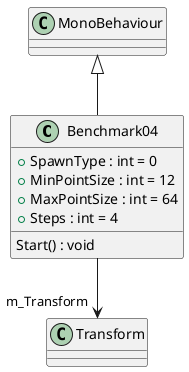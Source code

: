 @startuml
class Benchmark04 {
    + SpawnType : int = 0
    + MinPointSize : int = 12
    + MaxPointSize : int = 64
    + Steps : int = 4
    Start() : void
}
MonoBehaviour <|-- Benchmark04
Benchmark04 --> "m_Transform" Transform
@enduml
